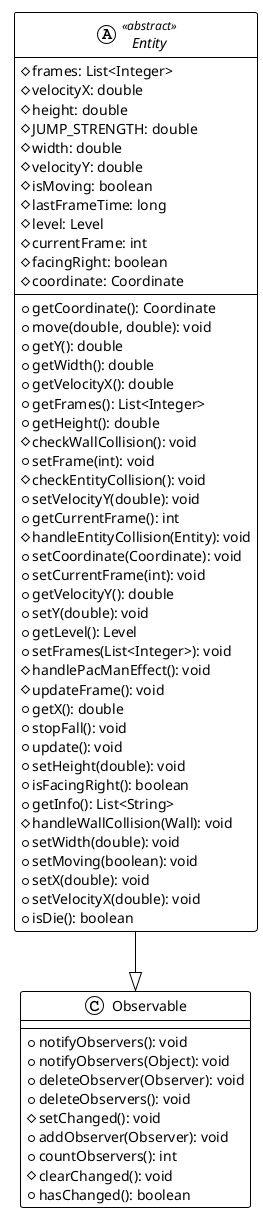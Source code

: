 @startuml

!theme plain
top to bottom direction
skinparam linetype ortho

    abstract class  Entity <<abstract>> {
      # frames: List<Integer>
      # velocityX: double
      # height: double
      # JUMP_STRENGTH: double
      # width: double
      # velocityY: double
      # isMoving: boolean
      # lastFrameTime: long
      # level: Level
      # currentFrame: int
      # facingRight: boolean
      # coordinate: Coordinate
      + getCoordinate(): Coordinate
      + move(double, double): void
      + getY(): double
      + getWidth(): double
      + getVelocityX(): double
      + getFrames(): List<Integer>
      + getHeight(): double
      # checkWallCollision(): void
      + setFrame(int): void
      # checkEntityCollision(): void
      + setVelocityY(double): void
      + getCurrentFrame(): int
      # handleEntityCollision(Entity): void
      + setCoordinate(Coordinate): void
      + setCurrentFrame(int): void
      + getVelocityY(): double
      + setY(double): void
      + getLevel(): Level
      + setFrames(List<Integer>): void
      # handlePacManEffect(): void
      # updateFrame(): void
      + getX(): double
      + stopFall(): void
      + update(): void
      + setHeight(double): void
      + isFacingRight(): boolean
      + getInfo(): List<String>
      # handleWallCollision(Wall): void
      + setWidth(double): void
      + setMoving(boolean): void
      + setX(double): void
      + setVelocityX(double): void
      + isDie(): boolean
    }
class Observable {
  + notifyObservers(): void
  + notifyObservers(Object): void
  + deleteObserver(Observer): void
  + deleteObservers(): void
  # setChanged(): void
  + addObserver(Observer): void
  + countObservers(): int
  # clearChanged(): void
  + hasChanged(): boolean
}

Entity --|> Observable

@enduml
